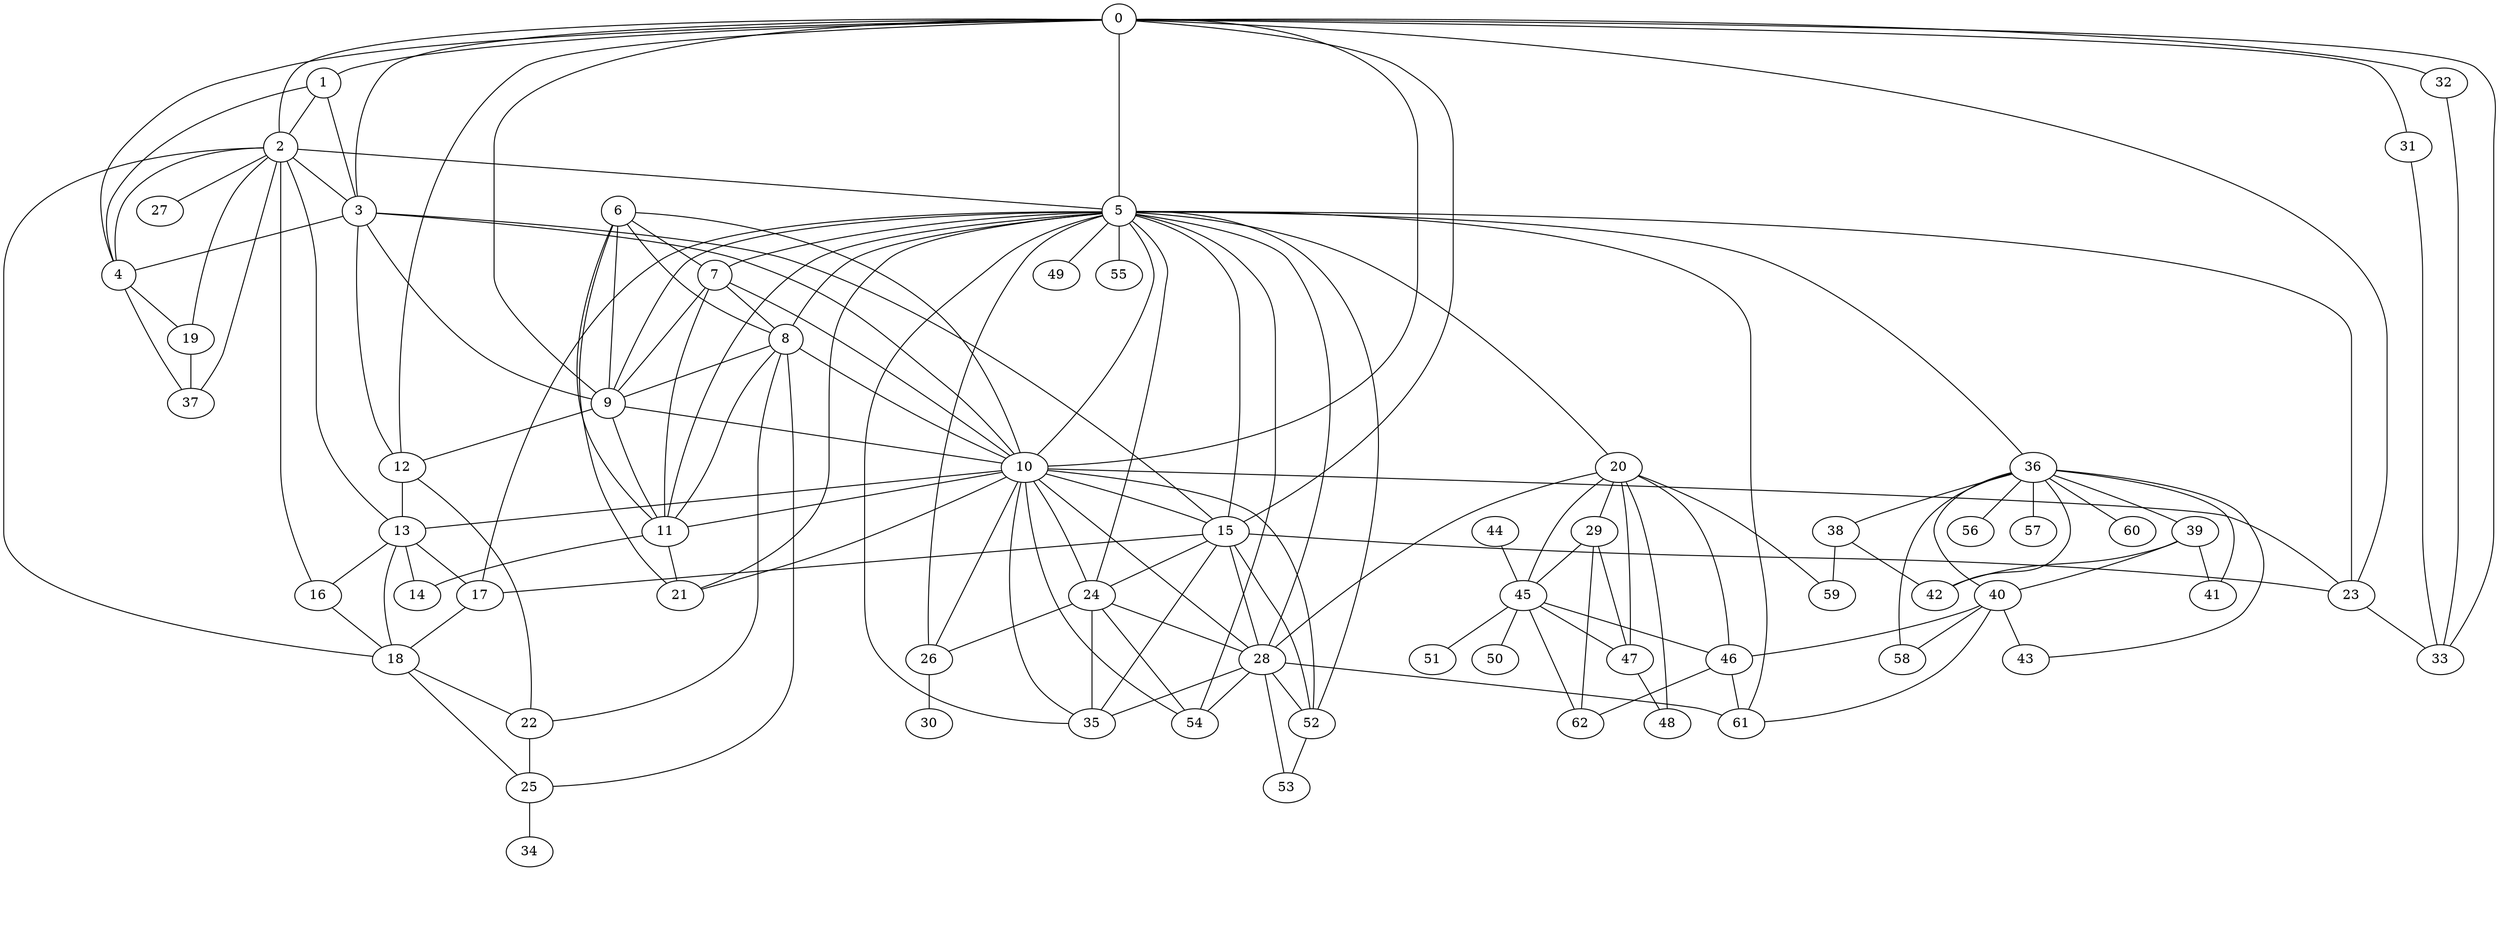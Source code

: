 /*****
 
*****/

graph G {
  graph [splines=true overlap=false]
  node  [shape=ellipse, width=0.3, height=0.3]
  0 [label="0"];
  1 [label="1"];
  2 [label="2"];
  3 [label="3"];
  4 [label="4"];
  5 [label="5"];
  9 [label="9"];
  10 [label="10"];
  12 [label="12"];
  15 [label="15"];
  23 [label="23"];
  31 [label="31"];
  32 [label="32"];
  33 [label="33"];
  13 [label="13"];
  16 [label="16"];
  18 [label="18"];
  19 [label="19"];
  27 [label="27"];
  37 [label="37"];
  7 [label="7"];
  8 [label="8"];
  11 [label="11"];
  17 [label="17"];
  20 [label="20"];
  21 [label="21"];
  24 [label="24"];
  26 [label="26"];
  28 [label="28"];
  35 [label="35"];
  36 [label="36"];
  49 [label="49"];
  52 [label="52"];
  54 [label="54"];
  55 [label="55"];
  61 [label="61"];
  6 [label="6"];
  22 [label="22"];
  25 [label="25"];
  14 [label="14"];
  29 [label="29"];
  45 [label="45"];
  46 [label="46"];
  47 [label="47"];
  48 [label="48"];
  59 [label="59"];
  34 [label="34"];
  30 [label="30"];
  53 [label="53"];
  62 [label="62"];
  38 [label="38"];
  39 [label="39"];
  40 [label="40"];
  41 [label="41"];
  42 [label="42"];
  43 [label="43"];
  56 [label="56"];
  57 [label="57"];
  58 [label="58"];
  60 [label="60"];
  44 [label="44"];
  50 [label="50"];
  51 [label="51"];
  0 -- 1;
  0 -- 2;
  0 -- 3;
  0 -- 4;
  0 -- 5;
  0 -- 9;
  0 -- 10;
  0 -- 12;
  0 -- 15;
  0 -- 23;
  0 -- 31;
  0 -- 32;
  0 -- 33;
  1 -- 2;
  1 -- 3;
  1 -- 4;
  2 -- 3;
  2 -- 4;
  2 -- 5;
  2 -- 13;
  2 -- 16;
  2 -- 18;
  2 -- 19;
  2 -- 27;
  2 -- 37;
  3 -- 4;
  3 -- 9;
  3 -- 10;
  3 -- 12;
  3 -- 15;
  4 -- 19;
  4 -- 37;
  5 -- 7;
  5 -- 8;
  5 -- 9;
  5 -- 10;
  5 -- 11;
  5 -- 15;
  5 -- 17;
  5 -- 20;
  5 -- 21;
  5 -- 23;
  5 -- 24;
  5 -- 26;
  5 -- 28;
  5 -- 35;
  5 -- 36;
  5 -- 49;
  5 -- 52;
  5 -- 54;
  5 -- 55;
  5 -- 61;
  9 -- 10;
  9 -- 11;
  9 -- 12;
  10 -- 11;
  10 -- 13;
  10 -- 15;
  10 -- 21;
  10 -- 23;
  10 -- 24;
  10 -- 26;
  10 -- 28;
  10 -- 35;
  10 -- 52;
  10 -- 54;
  12 -- 13;
  12 -- 22;
  15 -- 17;
  15 -- 23;
  15 -- 24;
  15 -- 28;
  15 -- 35;
  15 -- 52;
  23 -- 33;
  31 -- 33;
  32 -- 33;
  13 -- 14;
  13 -- 16;
  13 -- 17;
  13 -- 18;
  16 -- 18;
  18 -- 22;
  18 -- 25;
  19 -- 37;
  7 -- 8;
  7 -- 9;
  7 -- 10;
  7 -- 11;
  8 -- 9;
  8 -- 10;
  8 -- 11;
  8 -- 22;
  8 -- 25;
  11 -- 14;
  11 -- 21;
  17 -- 18;
  20 -- 28;
  20 -- 29;
  20 -- 45;
  20 -- 46;
  20 -- 47;
  20 -- 48;
  20 -- 59;
  24 -- 26;
  24 -- 28;
  24 -- 35;
  24 -- 54;
  26 -- 30;
  28 -- 35;
  28 -- 52;
  28 -- 53;
  28 -- 54;
  28 -- 61;
  36 -- 38;
  36 -- 39;
  36 -- 40;
  36 -- 41;
  36 -- 42;
  36 -- 43;
  36 -- 56;
  36 -- 57;
  36 -- 58;
  36 -- 60;
  52 -- 53;
  6 -- 7;
  6 -- 8;
  6 -- 9;
  6 -- 10;
  6 -- 11;
  6 -- 21;
  22 -- 25;
  25 -- 34;
  29 -- 45;
  29 -- 47;
  29 -- 62;
  45 -- 46;
  45 -- 47;
  45 -- 50;
  45 -- 51;
  45 -- 62;
  46 -- 61;
  46 -- 62;
  47 -- 48;
  38 -- 42;
  38 -- 59;
  39 -- 40;
  39 -- 41;
  39 -- 42;
  40 -- 43;
  40 -- 46;
  40 -- 58;
  40 -- 61;
  44 -- 45;
  label = "\n \n";  fontsize=24;
}
